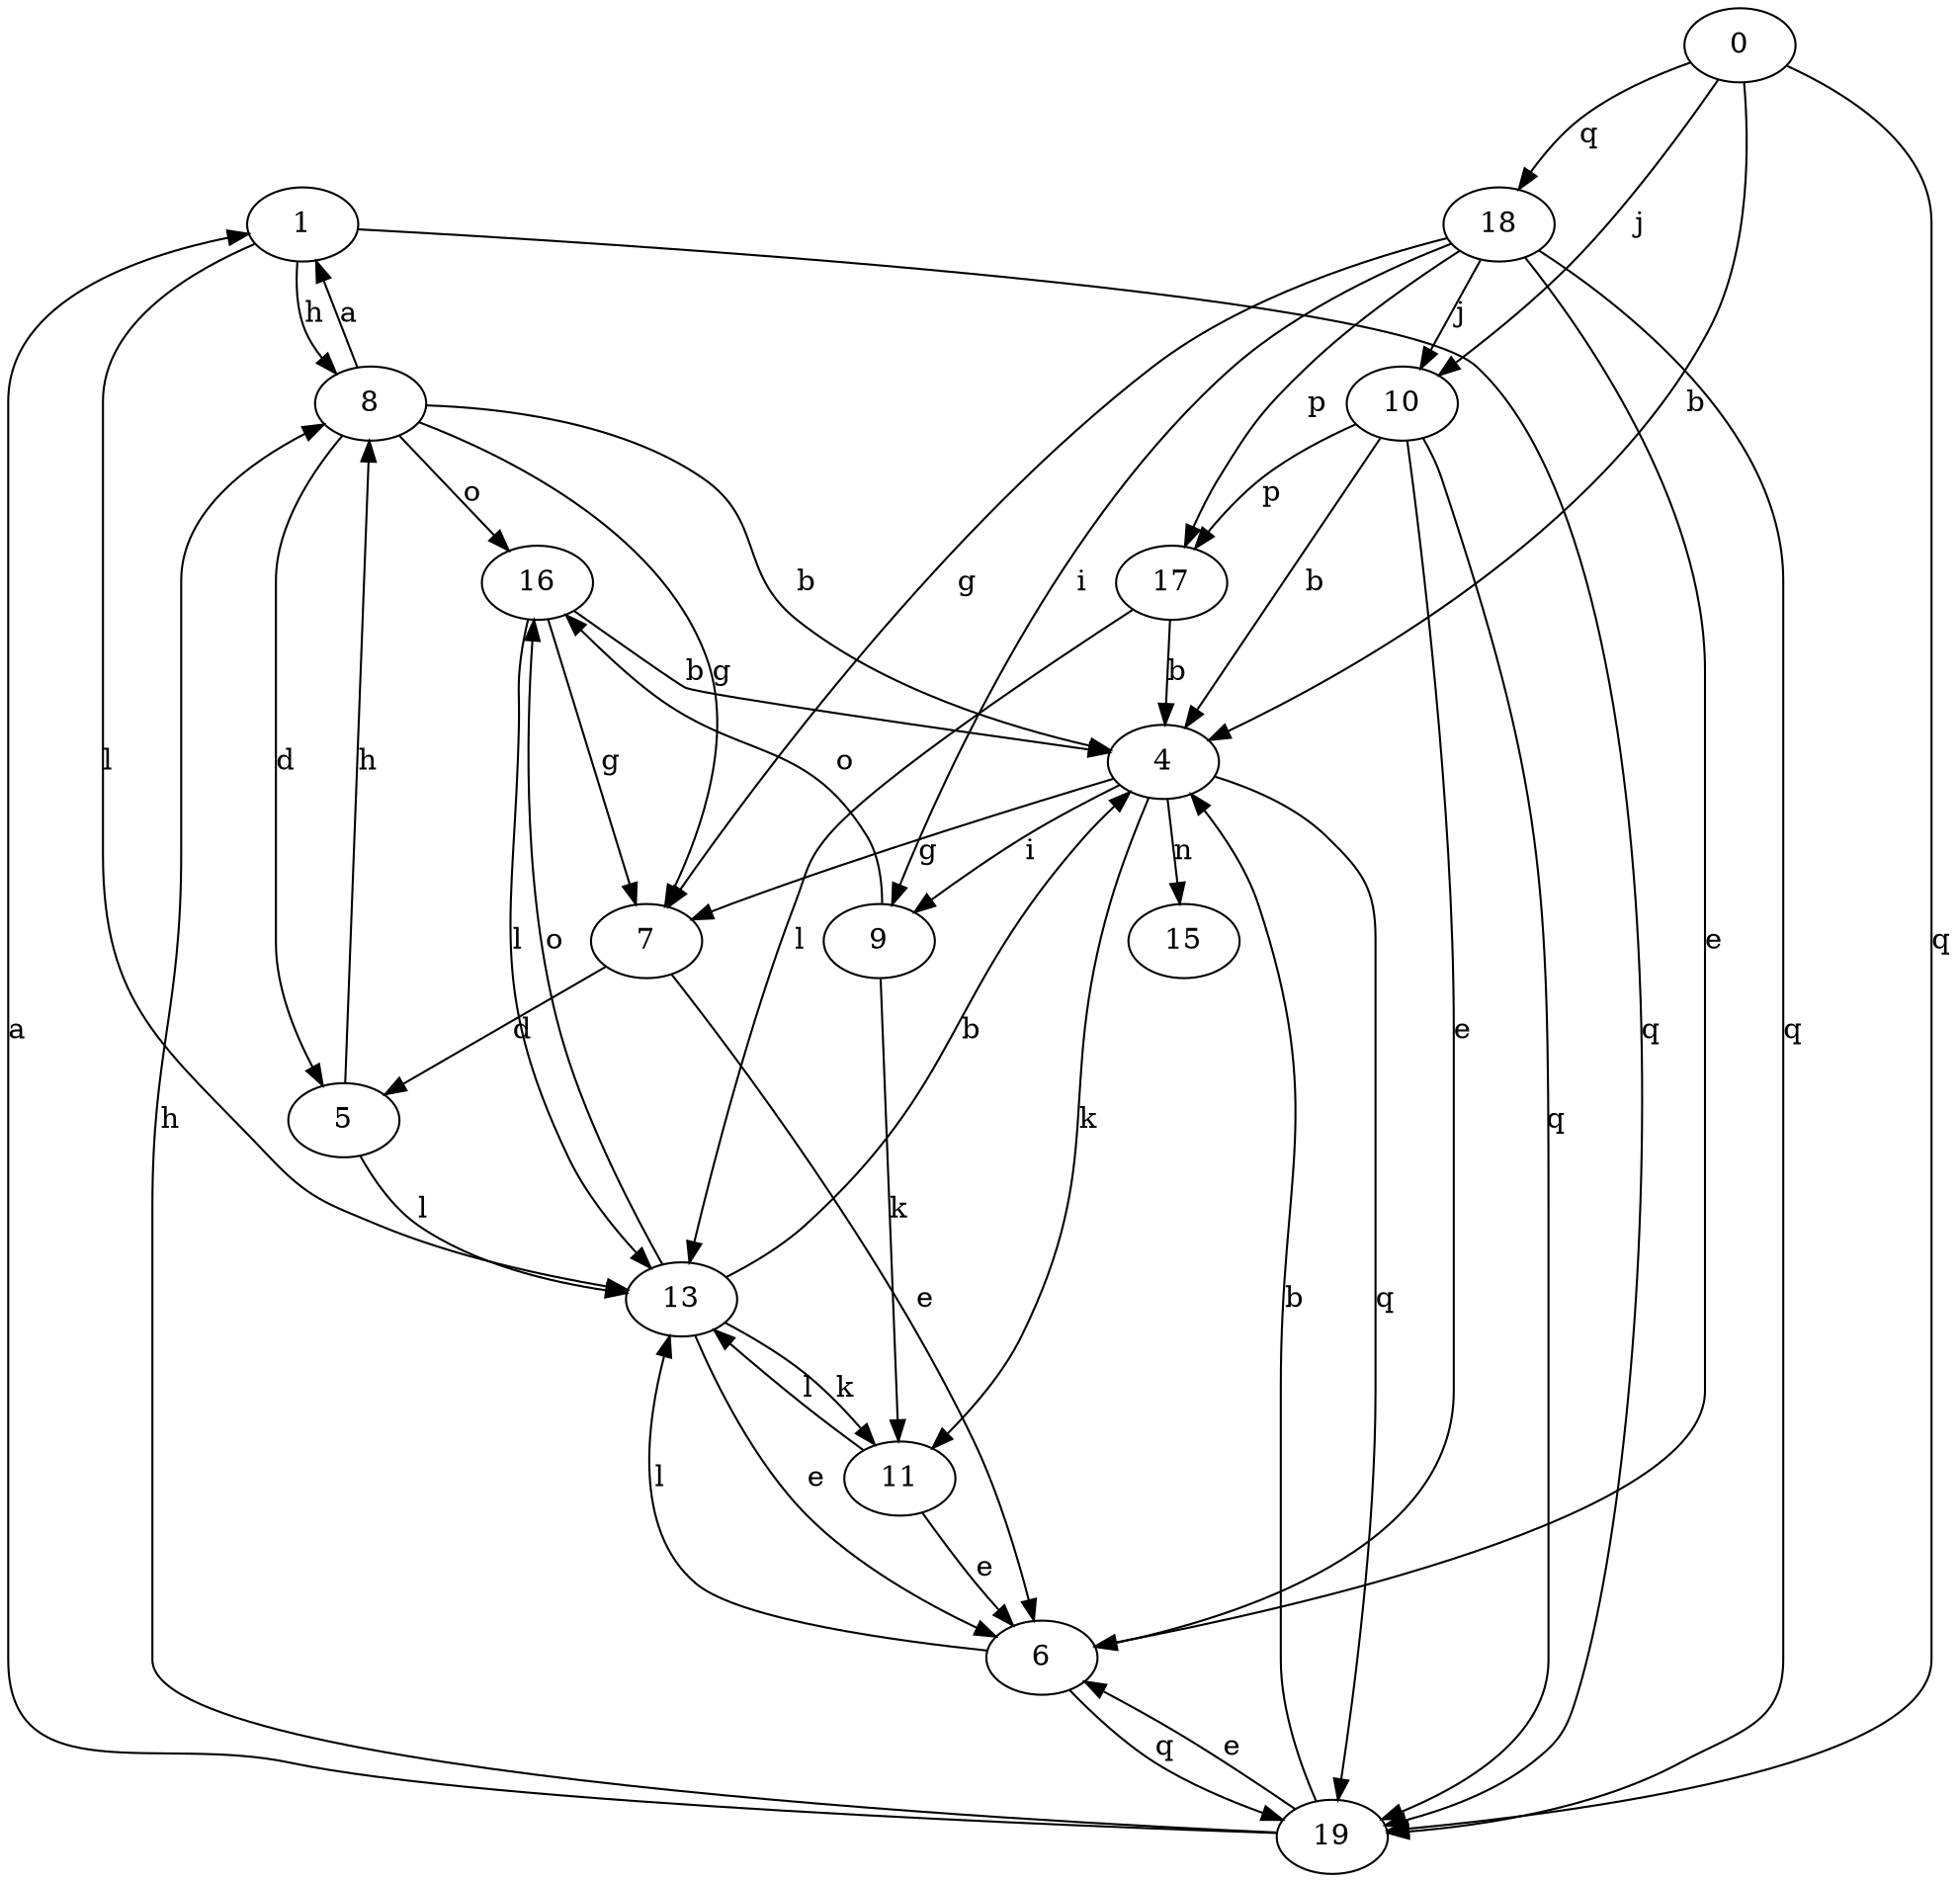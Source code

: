 strict digraph  {
1;
0;
4;
5;
6;
7;
8;
9;
10;
11;
13;
15;
16;
17;
18;
19;
1 -> 8  [label=h];
1 -> 13  [label=l];
1 -> 19  [label=q];
0 -> 4  [label=b];
0 -> 10  [label=j];
0 -> 18  [label=q];
0 -> 19  [label=q];
4 -> 7  [label=g];
4 -> 9  [label=i];
4 -> 11  [label=k];
4 -> 15  [label=n];
4 -> 19  [label=q];
5 -> 8  [label=h];
5 -> 13  [label=l];
6 -> 13  [label=l];
6 -> 19  [label=q];
7 -> 5  [label=d];
7 -> 6  [label=e];
8 -> 1  [label=a];
8 -> 4  [label=b];
8 -> 5  [label=d];
8 -> 7  [label=g];
8 -> 16  [label=o];
9 -> 11  [label=k];
9 -> 16  [label=o];
10 -> 4  [label=b];
10 -> 6  [label=e];
10 -> 17  [label=p];
10 -> 19  [label=q];
11 -> 6  [label=e];
11 -> 13  [label=l];
13 -> 4  [label=b];
13 -> 6  [label=e];
13 -> 11  [label=k];
13 -> 16  [label=o];
16 -> 4  [label=b];
16 -> 7  [label=g];
16 -> 13  [label=l];
17 -> 4  [label=b];
17 -> 13  [label=l];
18 -> 6  [label=e];
18 -> 7  [label=g];
18 -> 9  [label=i];
18 -> 10  [label=j];
18 -> 17  [label=p];
18 -> 19  [label=q];
19 -> 1  [label=a];
19 -> 4  [label=b];
19 -> 6  [label=e];
19 -> 8  [label=h];
}
